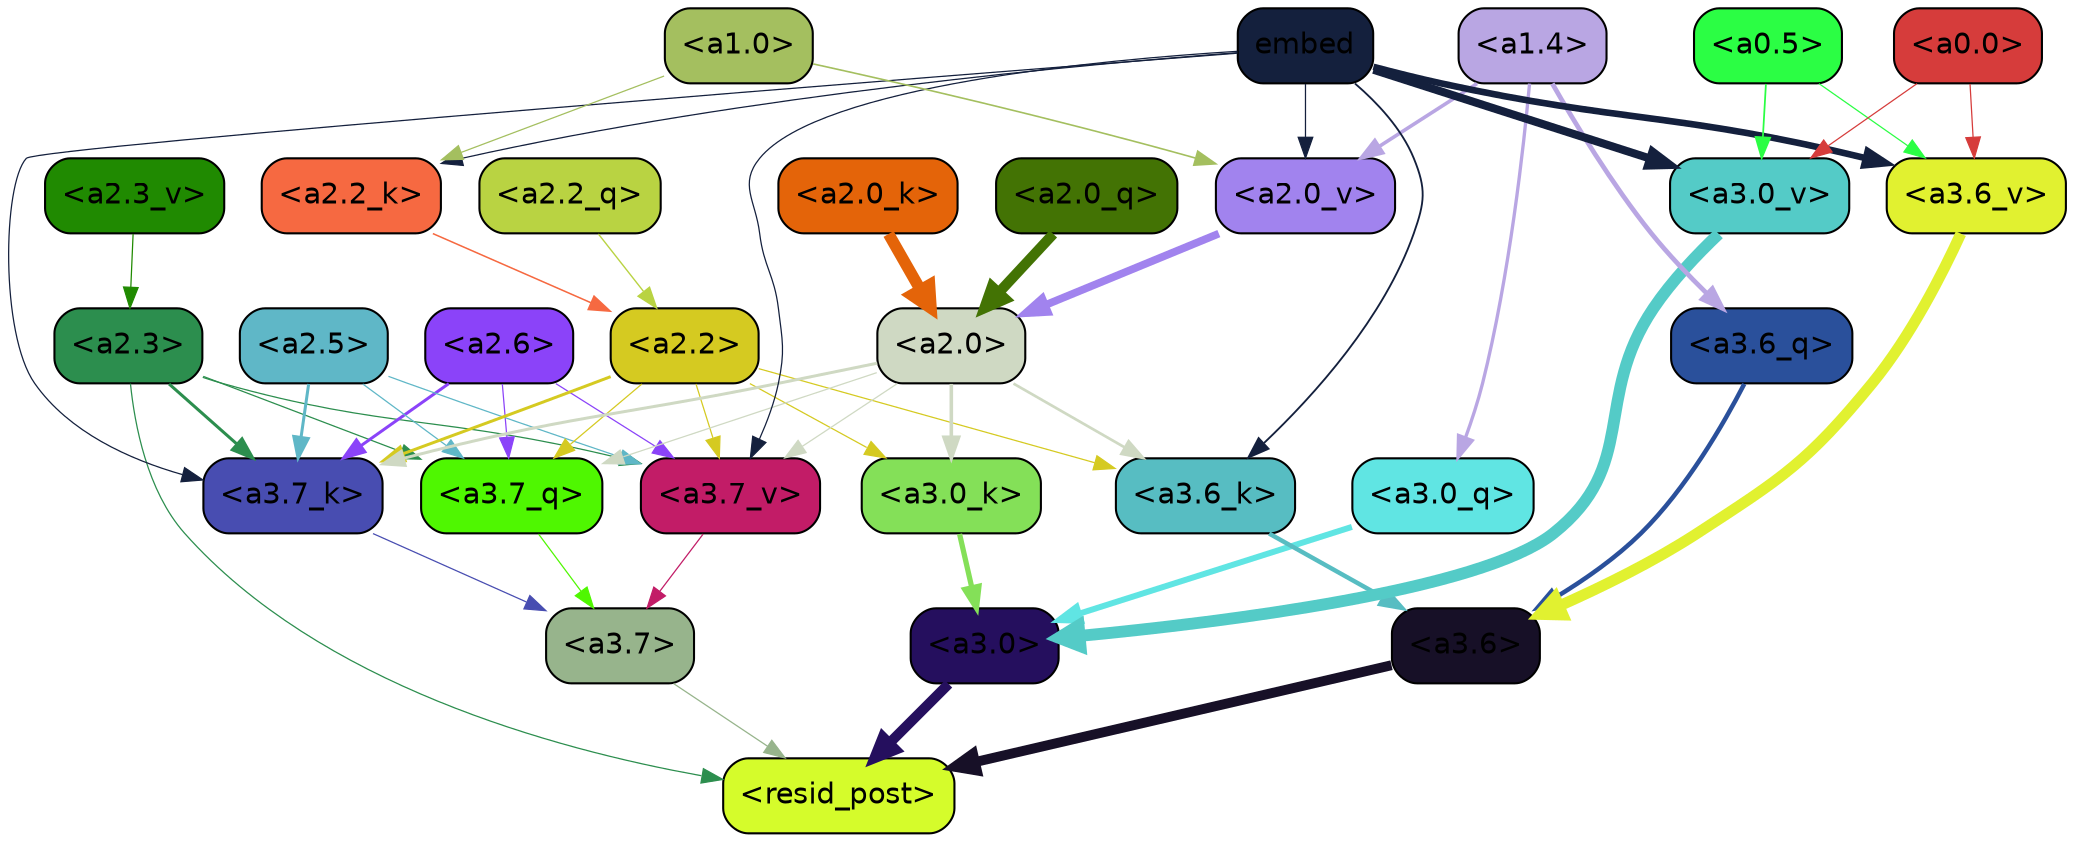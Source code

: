 strict digraph "" {
	graph [bgcolor=transparent,
		layout=dot,
		overlap=false,
		splines=true
	];
	"<a3.7>"	[color=black,
		fillcolor="#97b48c",
		fontname=Helvetica,
		shape=box,
		style="filled, rounded"];
	"<resid_post>"	[color=black,
		fillcolor="#d5fc2b",
		fontname=Helvetica,
		shape=box,
		style="filled, rounded"];
	"<a3.7>" -> "<resid_post>"	[color="#97b48c",
		penwidth=0.6];
	"<a3.6>"	[color=black,
		fillcolor="#171027",
		fontname=Helvetica,
		shape=box,
		style="filled, rounded"];
	"<a3.6>" -> "<resid_post>"	[color="#171027",
		penwidth=4.746312499046326];
	"<a3.0>"	[color=black,
		fillcolor="#250f5e",
		fontname=Helvetica,
		shape=box,
		style="filled, rounded"];
	"<a3.0>" -> "<resid_post>"	[color="#250f5e",
		penwidth=4.896343111991882];
	"<a2.3>"	[color=black,
		fillcolor="#2c8e4e",
		fontname=Helvetica,
		shape=box,
		style="filled, rounded"];
	"<a2.3>" -> "<resid_post>"	[color="#2c8e4e",
		penwidth=0.6];
	"<a3.7_q>"	[color=black,
		fillcolor="#4ff701",
		fontname=Helvetica,
		shape=box,
		style="filled, rounded"];
	"<a2.3>" -> "<a3.7_q>"	[color="#2c8e4e",
		penwidth=0.6];
	"<a3.7_k>"	[color=black,
		fillcolor="#484db1",
		fontname=Helvetica,
		shape=box,
		style="filled, rounded"];
	"<a2.3>" -> "<a3.7_k>"	[color="#2c8e4e",
		penwidth=1.467104621231556];
	"<a3.7_v>"	[color=black,
		fillcolor="#c21c67",
		fontname=Helvetica,
		shape=box,
		style="filled, rounded"];
	"<a2.3>" -> "<a3.7_v>"	[color="#2c8e4e",
		penwidth=0.6];
	"<a3.7_q>" -> "<a3.7>"	[color="#4ff701",
		penwidth=0.6];
	"<a3.6_q>"	[color=black,
		fillcolor="#2a509b",
		fontname=Helvetica,
		shape=box,
		style="filled, rounded"];
	"<a3.6_q>" -> "<a3.6>"	[color="#2a509b",
		penwidth=2.160832464694977];
	"<a3.0_q>"	[color=black,
		fillcolor="#60e5e3",
		fontname=Helvetica,
		shape=box,
		style="filled, rounded"];
	"<a3.0_q>" -> "<a3.0>"	[color="#60e5e3",
		penwidth=2.870753765106201];
	"<a3.7_k>" -> "<a3.7>"	[color="#484db1",
		penwidth=0.6];
	"<a3.6_k>"	[color=black,
		fillcolor="#57bdc2",
		fontname=Helvetica,
		shape=box,
		style="filled, rounded"];
	"<a3.6_k>" -> "<a3.6>"	[color="#57bdc2",
		penwidth=2.13908451795578];
	"<a3.0_k>"	[color=black,
		fillcolor="#84e058",
		fontname=Helvetica,
		shape=box,
		style="filled, rounded"];
	"<a3.0_k>" -> "<a3.0>"	[color="#84e058",
		penwidth=2.520303964614868];
	"<a3.7_v>" -> "<a3.7>"	[color="#c21c67",
		penwidth=0.6];
	"<a3.6_v>"	[color=black,
		fillcolor="#e1f130",
		fontname=Helvetica,
		shape=box,
		style="filled, rounded"];
	"<a3.6_v>" -> "<a3.6>"	[color="#e1f130",
		penwidth=5.297133803367615];
	"<a3.0_v>"	[color=black,
		fillcolor="#54cbc7",
		fontname=Helvetica,
		shape=box,
		style="filled, rounded"];
	"<a3.0_v>" -> "<a3.0>"	[color="#54cbc7",
		penwidth=5.680712580680847];
	"<a2.6>"	[color=black,
		fillcolor="#8b43f9",
		fontname=Helvetica,
		shape=box,
		style="filled, rounded"];
	"<a2.6>" -> "<a3.7_q>"	[color="#8b43f9",
		penwidth=0.6];
	"<a2.6>" -> "<a3.7_k>"	[color="#8b43f9",
		penwidth=1.4453159049153328];
	"<a2.6>" -> "<a3.7_v>"	[color="#8b43f9",
		penwidth=0.6];
	"<a2.5>"	[color=black,
		fillcolor="#5fb7c7",
		fontname=Helvetica,
		shape=box,
		style="filled, rounded"];
	"<a2.5>" -> "<a3.7_q>"	[color="#5fb7c7",
		penwidth=0.6];
	"<a2.5>" -> "<a3.7_k>"	[color="#5fb7c7",
		penwidth=1.4526091292500496];
	"<a2.5>" -> "<a3.7_v>"	[color="#5fb7c7",
		penwidth=0.6];
	"<a2.2>"	[color=black,
		fillcolor="#d5ca21",
		fontname=Helvetica,
		shape=box,
		style="filled, rounded"];
	"<a2.2>" -> "<a3.7_q>"	[color="#d5ca21",
		penwidth=0.6];
	"<a2.2>" -> "<a3.7_k>"	[color="#d5ca21",
		penwidth=1.4310357049107552];
	"<a2.2>" -> "<a3.6_k>"	[color="#d5ca21",
		penwidth=0.6];
	"<a2.2>" -> "<a3.0_k>"	[color="#d5ca21",
		penwidth=0.6];
	"<a2.2>" -> "<a3.7_v>"	[color="#d5ca21",
		penwidth=0.6];
	"<a2.0>"	[color=black,
		fillcolor="#cfd9c3",
		fontname=Helvetica,
		shape=box,
		style="filled, rounded"];
	"<a2.0>" -> "<a3.7_q>"	[color="#cfd9c3",
		penwidth=0.6];
	"<a2.0>" -> "<a3.7_k>"	[color="#cfd9c3",
		penwidth=1.4314699843525887];
	"<a2.0>" -> "<a3.6_k>"	[color="#cfd9c3",
		penwidth=1.2950235605239868];
	"<a2.0>" -> "<a3.0_k>"	[color="#cfd9c3",
		penwidth=1.712992787361145];
	"<a2.0>" -> "<a3.7_v>"	[color="#cfd9c3",
		penwidth=0.6];
	"<a1.4>"	[color=black,
		fillcolor="#b9a6e3",
		fontname=Helvetica,
		shape=box,
		style="filled, rounded"];
	"<a1.4>" -> "<a3.6_q>"	[color="#b9a6e3",
		penwidth=2.2719132900238037];
	"<a1.4>" -> "<a3.0_q>"	[color="#b9a6e3",
		penwidth=1.5932877659797668];
	"<a2.0_v>"	[color=black,
		fillcolor="#a183ee",
		fontname=Helvetica,
		shape=box,
		style="filled, rounded"];
	"<a1.4>" -> "<a2.0_v>"	[color="#b9a6e3",
		penwidth=1.7291951477527618];
	embed	[color=black,
		fillcolor="#14203d",
		fontname=Helvetica,
		shape=box,
		style="filled, rounded"];
	embed -> "<a3.7_k>"	[color="#14203d",
		penwidth=0.6];
	embed -> "<a3.6_k>"	[color="#14203d",
		penwidth=0.891706109046936];
	embed -> "<a3.7_v>"	[color="#14203d",
		penwidth=0.6];
	embed -> "<a3.6_v>"	[color="#14203d",
		penwidth=3.1766927242279053];
	embed -> "<a3.0_v>"	[color="#14203d",
		penwidth=3.9005755856633186];
	"<a2.2_k>"	[color=black,
		fillcolor="#f66941",
		fontname=Helvetica,
		shape=box,
		style="filled, rounded"];
	embed -> "<a2.2_k>"	[color="#14203d",
		penwidth=0.6];
	embed -> "<a2.0_v>"	[color="#14203d",
		penwidth=0.6];
	"<a0.5>"	[color=black,
		fillcolor="#2bfe44",
		fontname=Helvetica,
		shape=box,
		style="filled, rounded"];
	"<a0.5>" -> "<a3.6_v>"	[color="#2bfe44",
		penwidth=0.6];
	"<a0.5>" -> "<a3.0_v>"	[color="#2bfe44",
		penwidth=0.8493617177009583];
	"<a0.0>"	[color=black,
		fillcolor="#d63c3b",
		fontname=Helvetica,
		shape=box,
		style="filled, rounded"];
	"<a0.0>" -> "<a3.6_v>"	[color="#d63c3b",
		penwidth=0.6];
	"<a0.0>" -> "<a3.0_v>"	[color="#d63c3b",
		penwidth=0.6];
	"<a2.2_q>"	[color=black,
		fillcolor="#b9d342",
		fontname=Helvetica,
		shape=box,
		style="filled, rounded"];
	"<a2.2_q>" -> "<a2.2>"	[color="#b9d342",
		penwidth=0.6677633281797171];
	"<a2.0_q>"	[color=black,
		fillcolor="#437304",
		fontname=Helvetica,
		shape=box,
		style="filled, rounded"];
	"<a2.0_q>" -> "<a2.0>"	[color="#437304",
		penwidth=4.966194009408355];
	"<a2.2_k>" -> "<a2.2>"	[color="#f66941",
		penwidth=0.7399393804371357];
	"<a2.0_k>"	[color=black,
		fillcolor="#e46409",
		fontname=Helvetica,
		shape=box,
		style="filled, rounded"];
	"<a2.0_k>" -> "<a2.0>"	[color="#e46409",
		penwidth=5.5817058570683];
	"<a2.3_v>"	[color=black,
		fillcolor="#208a01",
		fontname=Helvetica,
		shape=box,
		style="filled, rounded"];
	"<a2.3_v>" -> "<a2.3>"	[color="#208a01",
		penwidth=0.6];
	"<a2.0_v>" -> "<a2.0>"	[color="#a183ee",
		penwidth=3.7102378383278847];
	"<a1.0>"	[color=black,
		fillcolor="#a4bf5f",
		fontname=Helvetica,
		shape=box,
		style="filled, rounded"];
	"<a1.0>" -> "<a2.2_k>"	[color="#a4bf5f",
		penwidth=0.6];
	"<a1.0>" -> "<a2.0_v>"	[color="#a4bf5f",
		penwidth=0.7823128998279572];
}
